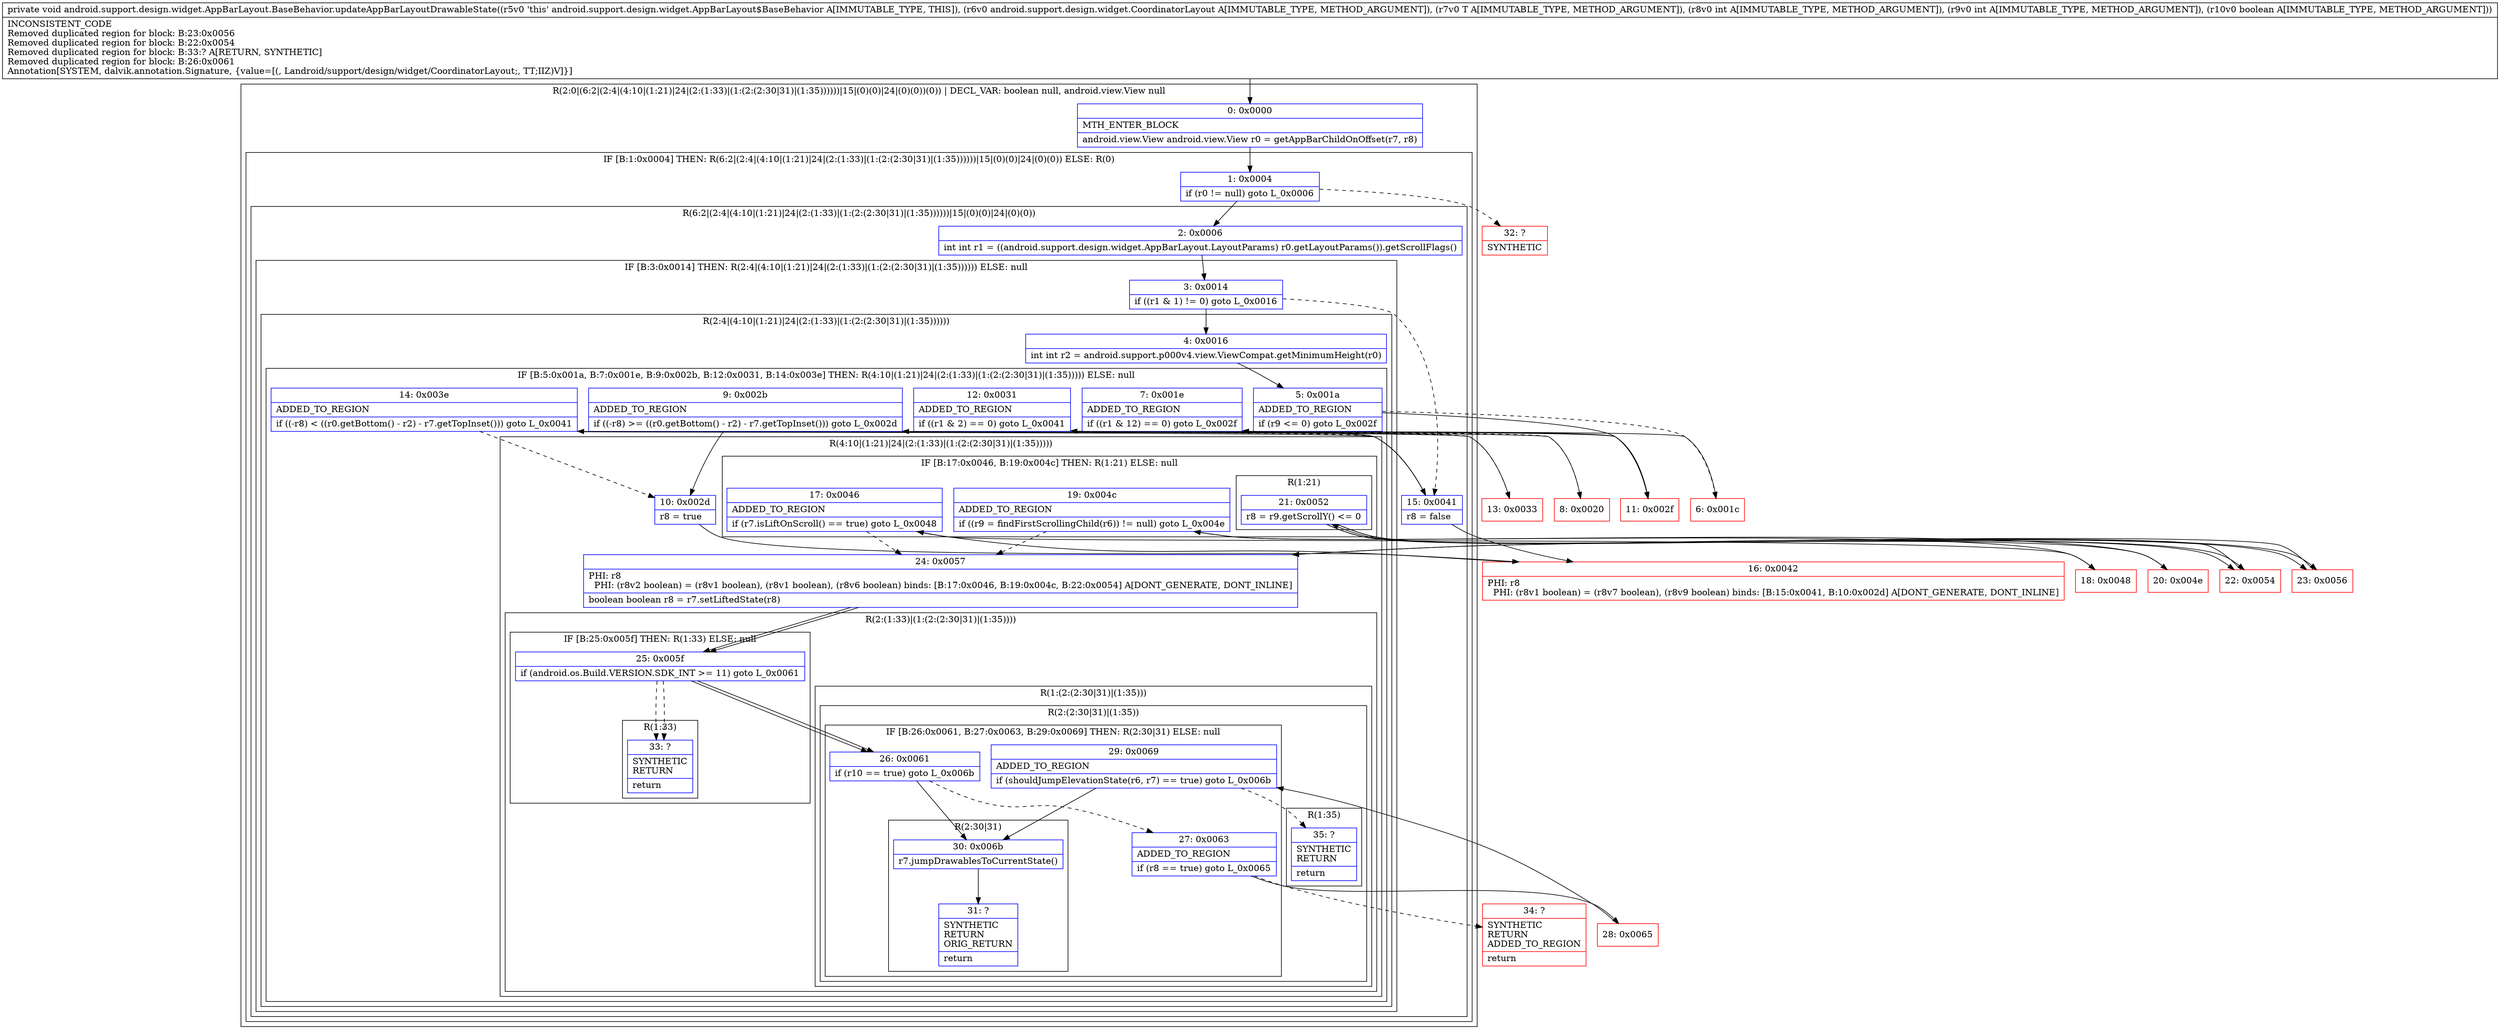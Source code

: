 digraph "CFG forandroid.support.design.widget.AppBarLayout.BaseBehavior.updateAppBarLayoutDrawableState(Landroid\/support\/design\/widget\/CoordinatorLayout;Landroid\/support\/design\/widget\/AppBarLayout;IIZ)V" {
subgraph cluster_Region_1504346198 {
label = "R(2:0|(6:2|(2:4|(4:10|(1:21)|24|(2:(1:33)|(1:(2:(2:30|31)|(1:35))))))|15|(0)(0)|24|(0)(0))(0)) | DECL_VAR: boolean null, android.view.View null\l";
node [shape=record,color=blue];
Node_0 [shape=record,label="{0\:\ 0x0000|MTH_ENTER_BLOCK\l|android.view.View android.view.View r0 = getAppBarChildOnOffset(r7, r8)\l}"];
subgraph cluster_IfRegion_768703582 {
label = "IF [B:1:0x0004] THEN: R(6:2|(2:4|(4:10|(1:21)|24|(2:(1:33)|(1:(2:(2:30|31)|(1:35))))))|15|(0)(0)|24|(0)(0)) ELSE: R(0)";
node [shape=record,color=blue];
Node_1 [shape=record,label="{1\:\ 0x0004|if (r0 != null) goto L_0x0006\l}"];
subgraph cluster_Region_1237918022 {
label = "R(6:2|(2:4|(4:10|(1:21)|24|(2:(1:33)|(1:(2:(2:30|31)|(1:35))))))|15|(0)(0)|24|(0)(0))";
node [shape=record,color=blue];
Node_2 [shape=record,label="{2\:\ 0x0006|int int r1 = ((android.support.design.widget.AppBarLayout.LayoutParams) r0.getLayoutParams()).getScrollFlags()\l}"];
subgraph cluster_IfRegion_719456123 {
label = "IF [B:3:0x0014] THEN: R(2:4|(4:10|(1:21)|24|(2:(1:33)|(1:(2:(2:30|31)|(1:35)))))) ELSE: null";
node [shape=record,color=blue];
Node_3 [shape=record,label="{3\:\ 0x0014|if ((r1 & 1) != 0) goto L_0x0016\l}"];
subgraph cluster_Region_22163819 {
label = "R(2:4|(4:10|(1:21)|24|(2:(1:33)|(1:(2:(2:30|31)|(1:35))))))";
node [shape=record,color=blue];
Node_4 [shape=record,label="{4\:\ 0x0016|int int r2 = android.support.p000v4.view.ViewCompat.getMinimumHeight(r0)\l}"];
subgraph cluster_IfRegion_209168679 {
label = "IF [B:5:0x001a, B:7:0x001e, B:9:0x002b, B:12:0x0031, B:14:0x003e] THEN: R(4:10|(1:21)|24|(2:(1:33)|(1:(2:(2:30|31)|(1:35))))) ELSE: null";
node [shape=record,color=blue];
Node_5 [shape=record,label="{5\:\ 0x001a|ADDED_TO_REGION\l|if (r9 \<= 0) goto L_0x002f\l}"];
Node_7 [shape=record,label="{7\:\ 0x001e|ADDED_TO_REGION\l|if ((r1 & 12) == 0) goto L_0x002f\l}"];
Node_9 [shape=record,label="{9\:\ 0x002b|ADDED_TO_REGION\l|if ((\-r8) \>= ((r0.getBottom() \- r2) \- r7.getTopInset())) goto L_0x002d\l}"];
Node_12 [shape=record,label="{12\:\ 0x0031|ADDED_TO_REGION\l|if ((r1 & 2) == 0) goto L_0x0041\l}"];
Node_14 [shape=record,label="{14\:\ 0x003e|ADDED_TO_REGION\l|if ((\-r8) \< ((r0.getBottom() \- r2) \- r7.getTopInset())) goto L_0x0041\l}"];
subgraph cluster_Region_199744973 {
label = "R(4:10|(1:21)|24|(2:(1:33)|(1:(2:(2:30|31)|(1:35)))))";
node [shape=record,color=blue];
Node_10 [shape=record,label="{10\:\ 0x002d|r8 = true\l}"];
subgraph cluster_IfRegion_1720270886 {
label = "IF [B:17:0x0046, B:19:0x004c] THEN: R(1:21) ELSE: null";
node [shape=record,color=blue];
Node_17 [shape=record,label="{17\:\ 0x0046|ADDED_TO_REGION\l|if (r7.isLiftOnScroll() == true) goto L_0x0048\l}"];
Node_19 [shape=record,label="{19\:\ 0x004c|ADDED_TO_REGION\l|if ((r9 = findFirstScrollingChild(r6)) != null) goto L_0x004e\l}"];
subgraph cluster_Region_715247728 {
label = "R(1:21)";
node [shape=record,color=blue];
Node_21 [shape=record,label="{21\:\ 0x0052|r8 = r9.getScrollY() \<= 0\l}"];
}
}
Node_24 [shape=record,label="{24\:\ 0x0057|PHI: r8 \l  PHI: (r8v2 boolean) = (r8v1 boolean), (r8v1 boolean), (r8v6 boolean) binds: [B:17:0x0046, B:19:0x004c, B:22:0x0054] A[DONT_GENERATE, DONT_INLINE]\l|boolean boolean r8 = r7.setLiftedState(r8)\l}"];
subgraph cluster_Region_87965621 {
label = "R(2:(1:33)|(1:(2:(2:30|31)|(1:35))))";
node [shape=record,color=blue];
subgraph cluster_IfRegion_188770353 {
label = "IF [B:25:0x005f] THEN: R(1:33) ELSE: null";
node [shape=record,color=blue];
Node_25 [shape=record,label="{25\:\ 0x005f|if (android.os.Build.VERSION.SDK_INT \>= 11) goto L_0x0061\l}"];
subgraph cluster_Region_1936411555 {
label = "R(1:33)";
node [shape=record,color=blue];
Node_33 [shape=record,label="{33\:\ ?|SYNTHETIC\lRETURN\l|return\l}"];
}
}
subgraph cluster_Region_1599061400 {
label = "R(1:(2:(2:30|31)|(1:35)))";
node [shape=record,color=blue];
subgraph cluster_Region_729346643 {
label = "R(2:(2:30|31)|(1:35))";
node [shape=record,color=blue];
subgraph cluster_IfRegion_822401557 {
label = "IF [B:26:0x0061, B:27:0x0063, B:29:0x0069] THEN: R(2:30|31) ELSE: null";
node [shape=record,color=blue];
Node_26 [shape=record,label="{26\:\ 0x0061|if (r10 == true) goto L_0x006b\l}"];
Node_27 [shape=record,label="{27\:\ 0x0063|ADDED_TO_REGION\l|if (r8 == true) goto L_0x0065\l}"];
Node_29 [shape=record,label="{29\:\ 0x0069|ADDED_TO_REGION\l|if (shouldJumpElevationState(r6, r7) == true) goto L_0x006b\l}"];
subgraph cluster_Region_603002605 {
label = "R(2:30|31)";
node [shape=record,color=blue];
Node_30 [shape=record,label="{30\:\ 0x006b|r7.jumpDrawablesToCurrentState()\l}"];
Node_31 [shape=record,label="{31\:\ ?|SYNTHETIC\lRETURN\lORIG_RETURN\l|return\l}"];
}
}
subgraph cluster_Region_183396195 {
label = "R(1:35)";
node [shape=record,color=blue];
Node_35 [shape=record,label="{35\:\ ?|SYNTHETIC\lRETURN\l|return\l}"];
}
}
}
}
}
}
}
}
Node_15 [shape=record,label="{15\:\ 0x0041|r8 = false\l}"];
subgraph cluster_IfRegion_988312870 {
label = "IF [B:21:0x0052] THEN: R(0) ELSE: R(0)";
node [shape=record,color=blue];
Node_21 [shape=record,label="{21\:\ 0x0052|r8 = r9.getScrollY() \<= 0\l}"];
subgraph cluster_Region_686794971 {
label = "R(0)";
node [shape=record,color=blue];
}
subgraph cluster_Region_1156132351 {
label = "R(0)";
node [shape=record,color=blue];
}
}
Node_24 [shape=record,label="{24\:\ 0x0057|PHI: r8 \l  PHI: (r8v2 boolean) = (r8v1 boolean), (r8v1 boolean), (r8v6 boolean) binds: [B:17:0x0046, B:19:0x004c, B:22:0x0054] A[DONT_GENERATE, DONT_INLINE]\l|boolean boolean r8 = r7.setLiftedState(r8)\l}"];
subgraph cluster_IfRegion_1870925297 {
label = "IF [B:25:0x005f] THEN: R(0) ELSE: R(0)";
node [shape=record,color=blue];
Node_25 [shape=record,label="{25\:\ 0x005f|if (android.os.Build.VERSION.SDK_INT \>= 11) goto L_0x0061\l}"];
subgraph cluster_Region_380156445 {
label = "R(0)";
node [shape=record,color=blue];
}
subgraph cluster_Region_1129603427 {
label = "R(0)";
node [shape=record,color=blue];
}
}
}
subgraph cluster_Region_1314863651 {
label = "R(0)";
node [shape=record,color=blue];
}
}
}
Node_6 [shape=record,color=red,label="{6\:\ 0x001c}"];
Node_8 [shape=record,color=red,label="{8\:\ 0x0020}"];
Node_11 [shape=record,color=red,label="{11\:\ 0x002f}"];
Node_13 [shape=record,color=red,label="{13\:\ 0x0033}"];
Node_16 [shape=record,color=red,label="{16\:\ 0x0042|PHI: r8 \l  PHI: (r8v1 boolean) = (r8v7 boolean), (r8v9 boolean) binds: [B:15:0x0041, B:10:0x002d] A[DONT_GENERATE, DONT_INLINE]\l}"];
Node_18 [shape=record,color=red,label="{18\:\ 0x0048}"];
Node_20 [shape=record,color=red,label="{20\:\ 0x004e}"];
Node_22 [shape=record,color=red,label="{22\:\ 0x0054}"];
Node_23 [shape=record,color=red,label="{23\:\ 0x0056}"];
Node_28 [shape=record,color=red,label="{28\:\ 0x0065}"];
Node_32 [shape=record,color=red,label="{32\:\ ?|SYNTHETIC\l}"];
Node_34 [shape=record,color=red,label="{34\:\ ?|SYNTHETIC\lRETURN\lADDED_TO_REGION\l|return\l}"];
MethodNode[shape=record,label="{private void android.support.design.widget.AppBarLayout.BaseBehavior.updateAppBarLayoutDrawableState((r5v0 'this' android.support.design.widget.AppBarLayout$BaseBehavior A[IMMUTABLE_TYPE, THIS]), (r6v0 android.support.design.widget.CoordinatorLayout A[IMMUTABLE_TYPE, METHOD_ARGUMENT]), (r7v0 T A[IMMUTABLE_TYPE, METHOD_ARGUMENT]), (r8v0 int A[IMMUTABLE_TYPE, METHOD_ARGUMENT]), (r9v0 int A[IMMUTABLE_TYPE, METHOD_ARGUMENT]), (r10v0 boolean A[IMMUTABLE_TYPE, METHOD_ARGUMENT]))  | INCONSISTENT_CODE\lRemoved duplicated region for block: B:23:0x0056 \lRemoved duplicated region for block: B:22:0x0054 \lRemoved duplicated region for block: B:33:? A[RETURN, SYNTHETIC]\lRemoved duplicated region for block: B:26:0x0061 \lAnnotation[SYSTEM, dalvik.annotation.Signature, \{value=[(, Landroid\/support\/design\/widget\/CoordinatorLayout;, TT;IIZ)V]\}]\l}"];
MethodNode -> Node_0;
Node_0 -> Node_1;
Node_1 -> Node_2;
Node_1 -> Node_32[style=dashed];
Node_2 -> Node_3;
Node_3 -> Node_4;
Node_3 -> Node_15[style=dashed];
Node_4 -> Node_5;
Node_5 -> Node_6[style=dashed];
Node_5 -> Node_11;
Node_7 -> Node_8[style=dashed];
Node_7 -> Node_11;
Node_9 -> Node_10;
Node_9 -> Node_15[style=dashed];
Node_12 -> Node_13[style=dashed];
Node_12 -> Node_15;
Node_14 -> Node_15;
Node_14 -> Node_10[style=dashed];
Node_10 -> Node_16;
Node_17 -> Node_18;
Node_17 -> Node_24[style=dashed];
Node_19 -> Node_20;
Node_19 -> Node_24[style=dashed];
Node_21 -> Node_22;
Node_21 -> Node_23;
Node_24 -> Node_25;
Node_25 -> Node_26;
Node_25 -> Node_33[style=dashed];
Node_26 -> Node_27[style=dashed];
Node_26 -> Node_30;
Node_27 -> Node_28;
Node_27 -> Node_34[style=dashed];
Node_29 -> Node_30;
Node_29 -> Node_35[style=dashed];
Node_30 -> Node_31;
Node_15 -> Node_16;
Node_21 -> Node_22;
Node_21 -> Node_23;
Node_24 -> Node_25;
Node_25 -> Node_26;
Node_25 -> Node_33[style=dashed];
Node_6 -> Node_7;
Node_8 -> Node_9;
Node_11 -> Node_12;
Node_13 -> Node_14;
Node_16 -> Node_17;
Node_18 -> Node_19;
Node_20 -> Node_21;
Node_22 -> Node_24;
Node_23 -> Node_24;
Node_28 -> Node_29;
}


